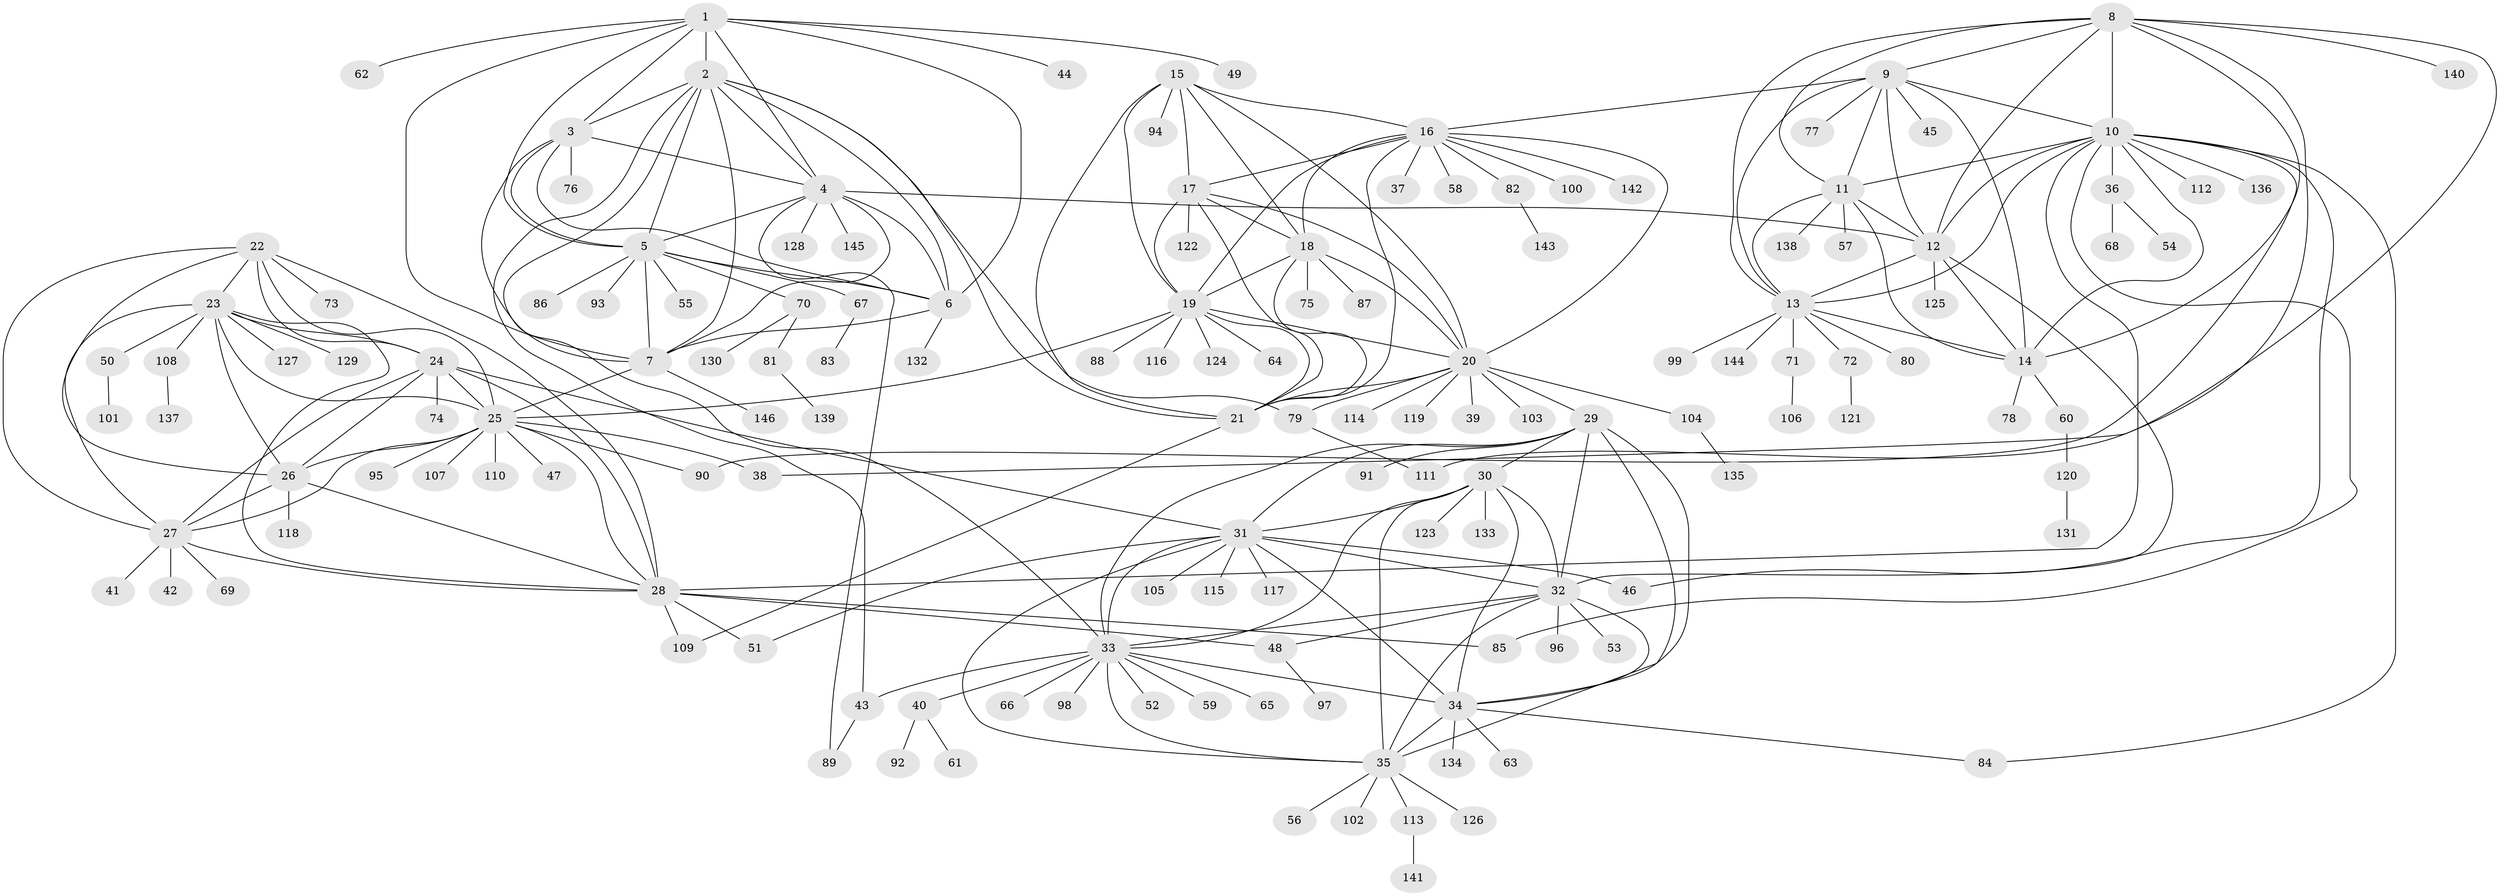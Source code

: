 // Generated by graph-tools (version 1.1) at 2025/11/02/27/25 16:11:30]
// undirected, 146 vertices, 238 edges
graph export_dot {
graph [start="1"]
  node [color=gray90,style=filled];
  1;
  2;
  3;
  4;
  5;
  6;
  7;
  8;
  9;
  10;
  11;
  12;
  13;
  14;
  15;
  16;
  17;
  18;
  19;
  20;
  21;
  22;
  23;
  24;
  25;
  26;
  27;
  28;
  29;
  30;
  31;
  32;
  33;
  34;
  35;
  36;
  37;
  38;
  39;
  40;
  41;
  42;
  43;
  44;
  45;
  46;
  47;
  48;
  49;
  50;
  51;
  52;
  53;
  54;
  55;
  56;
  57;
  58;
  59;
  60;
  61;
  62;
  63;
  64;
  65;
  66;
  67;
  68;
  69;
  70;
  71;
  72;
  73;
  74;
  75;
  76;
  77;
  78;
  79;
  80;
  81;
  82;
  83;
  84;
  85;
  86;
  87;
  88;
  89;
  90;
  91;
  92;
  93;
  94;
  95;
  96;
  97;
  98;
  99;
  100;
  101;
  102;
  103;
  104;
  105;
  106;
  107;
  108;
  109;
  110;
  111;
  112;
  113;
  114;
  115;
  116;
  117;
  118;
  119;
  120;
  121;
  122;
  123;
  124;
  125;
  126;
  127;
  128;
  129;
  130;
  131;
  132;
  133;
  134;
  135;
  136;
  137;
  138;
  139;
  140;
  141;
  142;
  143;
  144;
  145;
  146;
  1 -- 2;
  1 -- 3;
  1 -- 4;
  1 -- 5;
  1 -- 6;
  1 -- 7;
  1 -- 44;
  1 -- 49;
  1 -- 62;
  2 -- 3;
  2 -- 4;
  2 -- 5;
  2 -- 6;
  2 -- 7;
  2 -- 21;
  2 -- 33;
  2 -- 43;
  2 -- 79;
  3 -- 4;
  3 -- 5;
  3 -- 6;
  3 -- 7;
  3 -- 76;
  4 -- 5;
  4 -- 6;
  4 -- 7;
  4 -- 12;
  4 -- 89;
  4 -- 128;
  4 -- 145;
  5 -- 6;
  5 -- 7;
  5 -- 55;
  5 -- 67;
  5 -- 70;
  5 -- 86;
  5 -- 93;
  6 -- 7;
  6 -- 132;
  7 -- 25;
  7 -- 146;
  8 -- 9;
  8 -- 10;
  8 -- 11;
  8 -- 12;
  8 -- 13;
  8 -- 14;
  8 -- 38;
  8 -- 111;
  8 -- 140;
  9 -- 10;
  9 -- 11;
  9 -- 12;
  9 -- 13;
  9 -- 14;
  9 -- 16;
  9 -- 45;
  9 -- 77;
  10 -- 11;
  10 -- 12;
  10 -- 13;
  10 -- 14;
  10 -- 28;
  10 -- 36;
  10 -- 46;
  10 -- 84;
  10 -- 85;
  10 -- 90;
  10 -- 112;
  10 -- 136;
  11 -- 12;
  11 -- 13;
  11 -- 14;
  11 -- 57;
  11 -- 138;
  12 -- 13;
  12 -- 14;
  12 -- 32;
  12 -- 125;
  13 -- 14;
  13 -- 71;
  13 -- 72;
  13 -- 80;
  13 -- 99;
  13 -- 144;
  14 -- 60;
  14 -- 78;
  15 -- 16;
  15 -- 17;
  15 -- 18;
  15 -- 19;
  15 -- 20;
  15 -- 21;
  15 -- 94;
  16 -- 17;
  16 -- 18;
  16 -- 19;
  16 -- 20;
  16 -- 21;
  16 -- 37;
  16 -- 58;
  16 -- 82;
  16 -- 100;
  16 -- 142;
  17 -- 18;
  17 -- 19;
  17 -- 20;
  17 -- 21;
  17 -- 122;
  18 -- 19;
  18 -- 20;
  18 -- 21;
  18 -- 75;
  18 -- 87;
  19 -- 20;
  19 -- 21;
  19 -- 25;
  19 -- 64;
  19 -- 88;
  19 -- 116;
  19 -- 124;
  20 -- 21;
  20 -- 29;
  20 -- 39;
  20 -- 79;
  20 -- 103;
  20 -- 104;
  20 -- 114;
  20 -- 119;
  21 -- 109;
  22 -- 23;
  22 -- 24;
  22 -- 25;
  22 -- 26;
  22 -- 27;
  22 -- 28;
  22 -- 73;
  23 -- 24;
  23 -- 25;
  23 -- 26;
  23 -- 27;
  23 -- 28;
  23 -- 50;
  23 -- 108;
  23 -- 127;
  23 -- 129;
  24 -- 25;
  24 -- 26;
  24 -- 27;
  24 -- 28;
  24 -- 31;
  24 -- 74;
  25 -- 26;
  25 -- 27;
  25 -- 28;
  25 -- 38;
  25 -- 47;
  25 -- 90;
  25 -- 95;
  25 -- 107;
  25 -- 110;
  26 -- 27;
  26 -- 28;
  26 -- 118;
  27 -- 28;
  27 -- 41;
  27 -- 42;
  27 -- 69;
  28 -- 48;
  28 -- 51;
  28 -- 85;
  28 -- 109;
  29 -- 30;
  29 -- 31;
  29 -- 32;
  29 -- 33;
  29 -- 34;
  29 -- 35;
  29 -- 91;
  30 -- 31;
  30 -- 32;
  30 -- 33;
  30 -- 34;
  30 -- 35;
  30 -- 123;
  30 -- 133;
  31 -- 32;
  31 -- 33;
  31 -- 34;
  31 -- 35;
  31 -- 46;
  31 -- 51;
  31 -- 105;
  31 -- 115;
  31 -- 117;
  32 -- 33;
  32 -- 34;
  32 -- 35;
  32 -- 48;
  32 -- 53;
  32 -- 96;
  33 -- 34;
  33 -- 35;
  33 -- 40;
  33 -- 43;
  33 -- 52;
  33 -- 59;
  33 -- 65;
  33 -- 66;
  33 -- 98;
  34 -- 35;
  34 -- 63;
  34 -- 84;
  34 -- 134;
  35 -- 56;
  35 -- 102;
  35 -- 113;
  35 -- 126;
  36 -- 54;
  36 -- 68;
  40 -- 61;
  40 -- 92;
  43 -- 89;
  48 -- 97;
  50 -- 101;
  60 -- 120;
  67 -- 83;
  70 -- 81;
  70 -- 130;
  71 -- 106;
  72 -- 121;
  79 -- 111;
  81 -- 139;
  82 -- 143;
  104 -- 135;
  108 -- 137;
  113 -- 141;
  120 -- 131;
}

